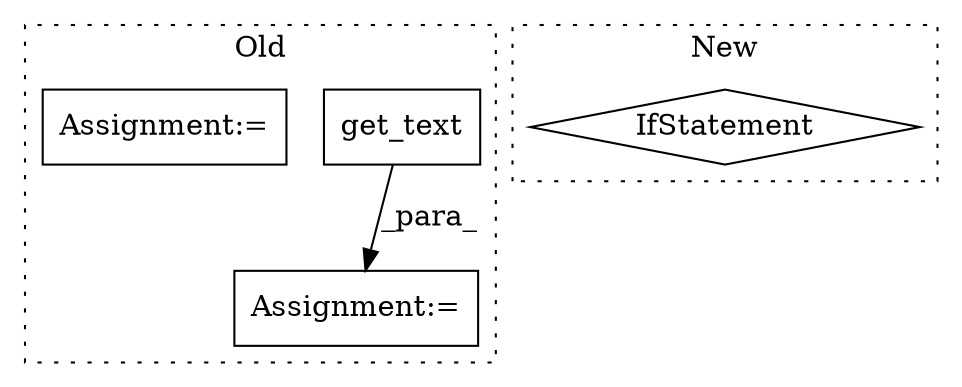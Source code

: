 digraph G {
subgraph cluster0 {
1 [label="get_text" a="32" s="4019,4054" l="9,1" shape="box"];
3 [label="Assignment:=" a="7" s="3996" l="1" shape="box"];
4 [label="Assignment:=" a="7" s="3957" l="1" shape="box"];
label = "Old";
style="dotted";
}
subgraph cluster1 {
2 [label="IfStatement" a="25" s="6393,6414" l="4,2" shape="diamond"];
label = "New";
style="dotted";
}
1 -> 3 [label="_para_"];
}